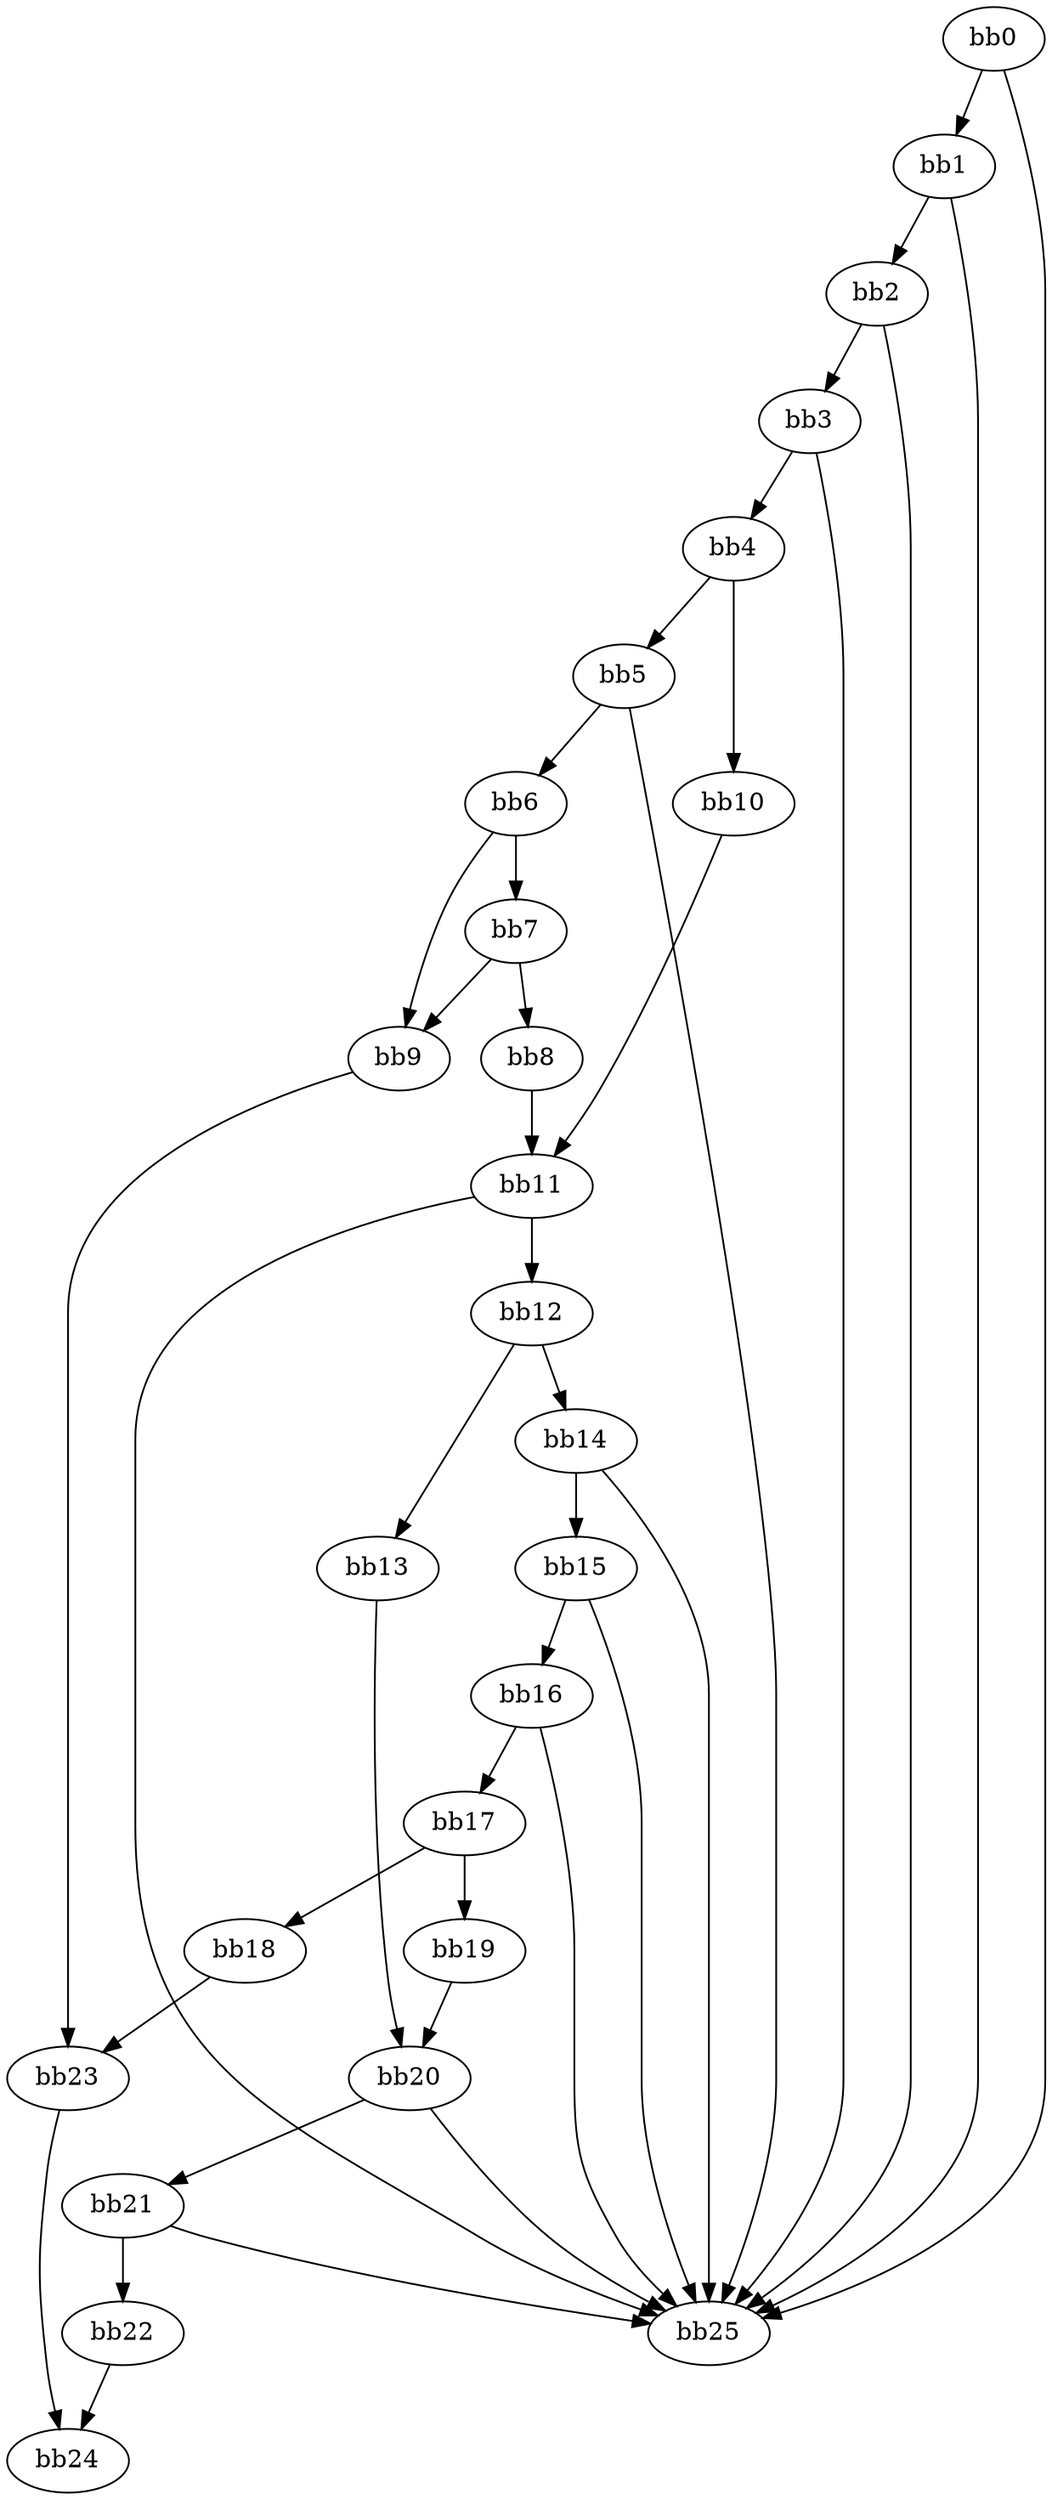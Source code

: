 digraph {
    0 [ label = "bb0\l" ]
    1 [ label = "bb1\l" ]
    2 [ label = "bb2\l" ]
    3 [ label = "bb3\l" ]
    4 [ label = "bb4\l" ]
    5 [ label = "bb5\l" ]
    6 [ label = "bb6\l" ]
    7 [ label = "bb7\l" ]
    8 [ label = "bb8\l" ]
    9 [ label = "bb9\l" ]
    10 [ label = "bb10\l" ]
    11 [ label = "bb11\l" ]
    12 [ label = "bb12\l" ]
    13 [ label = "bb13\l" ]
    14 [ label = "bb14\l" ]
    15 [ label = "bb15\l" ]
    16 [ label = "bb16\l" ]
    17 [ label = "bb17\l" ]
    18 [ label = "bb18\l" ]
    19 [ label = "bb19\l" ]
    20 [ label = "bb20\l" ]
    21 [ label = "bb21\l" ]
    22 [ label = "bb22\l" ]
    23 [ label = "bb23\l" ]
    24 [ label = "bb24\l" ]
    25 [ label = "bb25\l" ]
    0 -> 1 [ ]
    0 -> 25 [ ]
    1 -> 2 [ ]
    1 -> 25 [ ]
    2 -> 3 [ ]
    2 -> 25 [ ]
    3 -> 4 [ ]
    3 -> 25 [ ]
    4 -> 5 [ ]
    4 -> 10 [ ]
    5 -> 6 [ ]
    5 -> 25 [ ]
    6 -> 7 [ ]
    6 -> 9 [ ]
    7 -> 8 [ ]
    7 -> 9 [ ]
    8 -> 11 [ ]
    9 -> 23 [ ]
    10 -> 11 [ ]
    11 -> 12 [ ]
    11 -> 25 [ ]
    12 -> 13 [ ]
    12 -> 14 [ ]
    13 -> 20 [ ]
    14 -> 15 [ ]
    14 -> 25 [ ]
    15 -> 16 [ ]
    15 -> 25 [ ]
    16 -> 17 [ ]
    16 -> 25 [ ]
    17 -> 18 [ ]
    17 -> 19 [ ]
    18 -> 23 [ ]
    19 -> 20 [ ]
    20 -> 21 [ ]
    20 -> 25 [ ]
    21 -> 22 [ ]
    21 -> 25 [ ]
    22 -> 24 [ ]
    23 -> 24 [ ]
}

